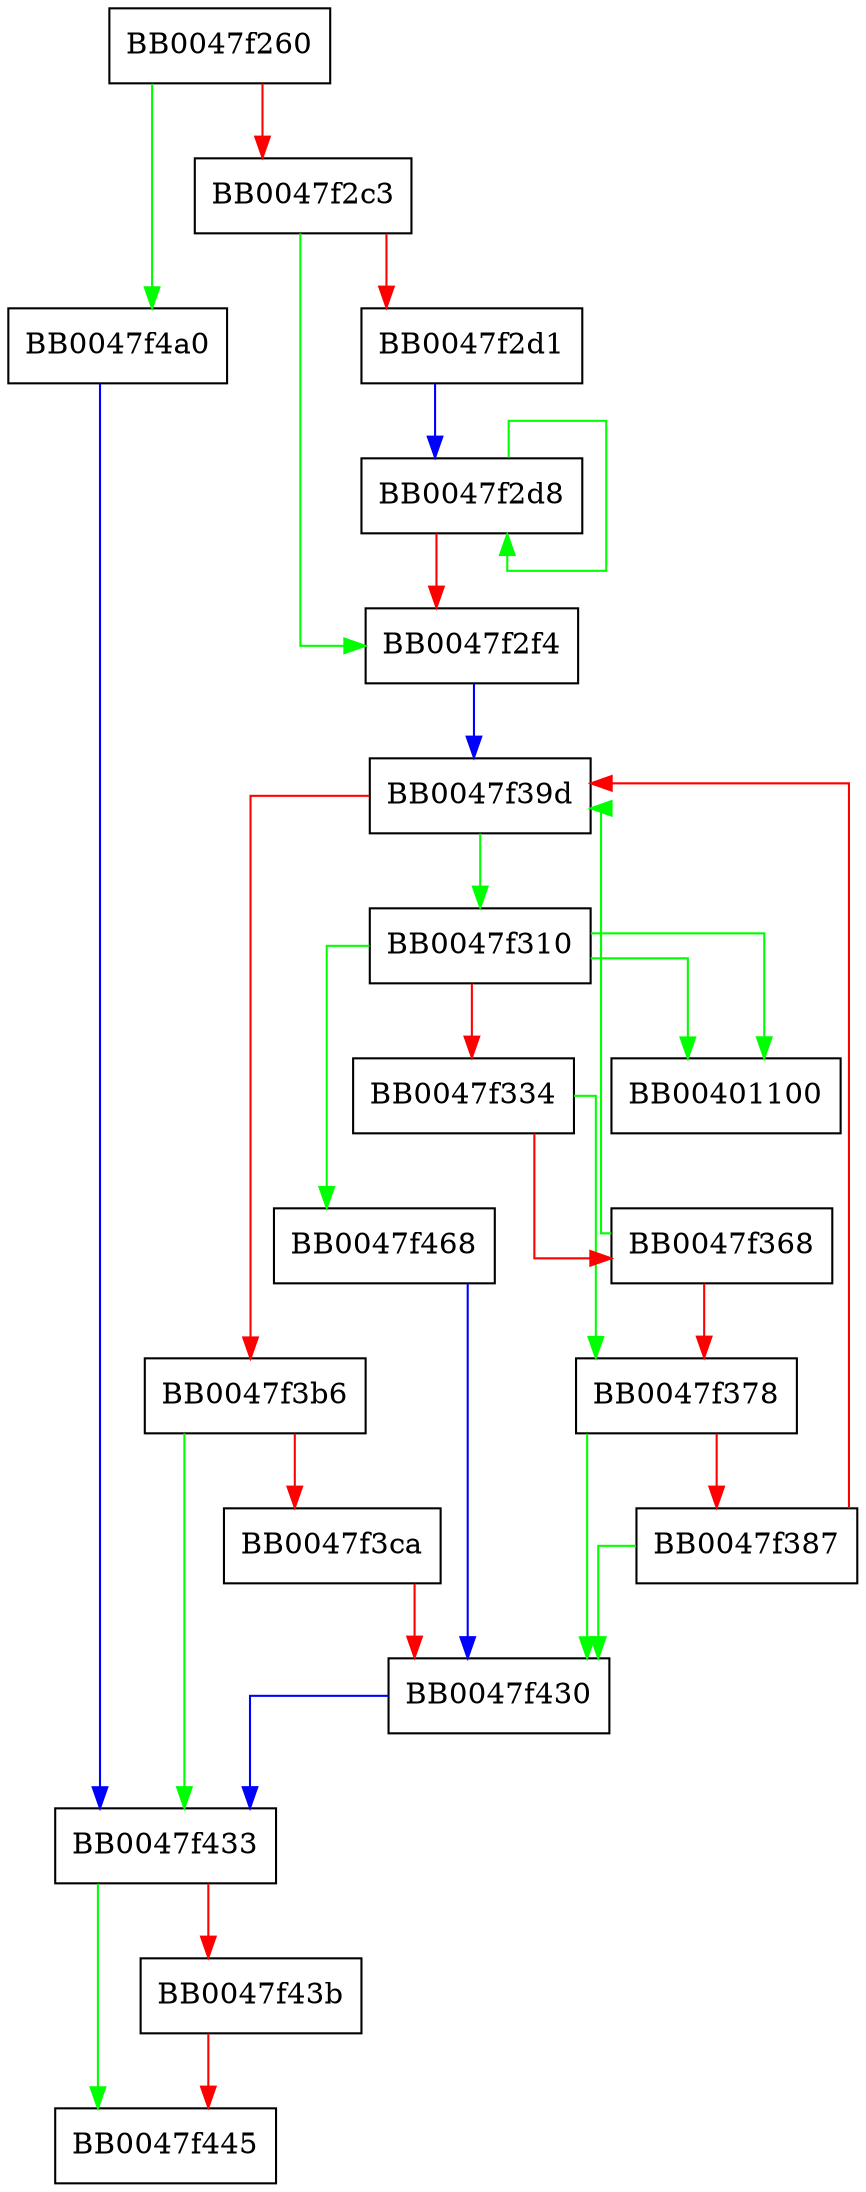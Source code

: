 digraph SSL_add_dir_cert_subjects_to_stack {
  node [shape="box"];
  graph [splines=ortho];
  BB0047f260 -> BB0047f4a0 [color="green"];
  BB0047f260 -> BB0047f2c3 [color="red"];
  BB0047f2c3 -> BB0047f2f4 [color="green"];
  BB0047f2c3 -> BB0047f2d1 [color="red"];
  BB0047f2d1 -> BB0047f2d8 [color="blue"];
  BB0047f2d8 -> BB0047f2d8 [color="green"];
  BB0047f2d8 -> BB0047f2f4 [color="red"];
  BB0047f2f4 -> BB0047f39d [color="blue"];
  BB0047f310 -> BB00401100 [color="green"];
  BB0047f310 -> BB00401100 [color="green"];
  BB0047f310 -> BB0047f468 [color="green"];
  BB0047f310 -> BB0047f334 [color="red"];
  BB0047f334 -> BB0047f378 [color="green"];
  BB0047f334 -> BB0047f368 [color="red"];
  BB0047f368 -> BB0047f39d [color="green"];
  BB0047f368 -> BB0047f378 [color="red"];
  BB0047f378 -> BB0047f430 [color="green"];
  BB0047f378 -> BB0047f387 [color="red"];
  BB0047f387 -> BB0047f430 [color="green"];
  BB0047f387 -> BB0047f39d [color="red"];
  BB0047f39d -> BB0047f310 [color="green"];
  BB0047f39d -> BB0047f3b6 [color="red"];
  BB0047f3b6 -> BB0047f433 [color="green"];
  BB0047f3b6 -> BB0047f3ca [color="red"];
  BB0047f3ca -> BB0047f430 [color="red"];
  BB0047f430 -> BB0047f433 [color="blue"];
  BB0047f433 -> BB0047f445 [color="green"];
  BB0047f433 -> BB0047f43b [color="red"];
  BB0047f43b -> BB0047f445 [color="red"];
  BB0047f468 -> BB0047f430 [color="blue"];
  BB0047f4a0 -> BB0047f433 [color="blue"];
}